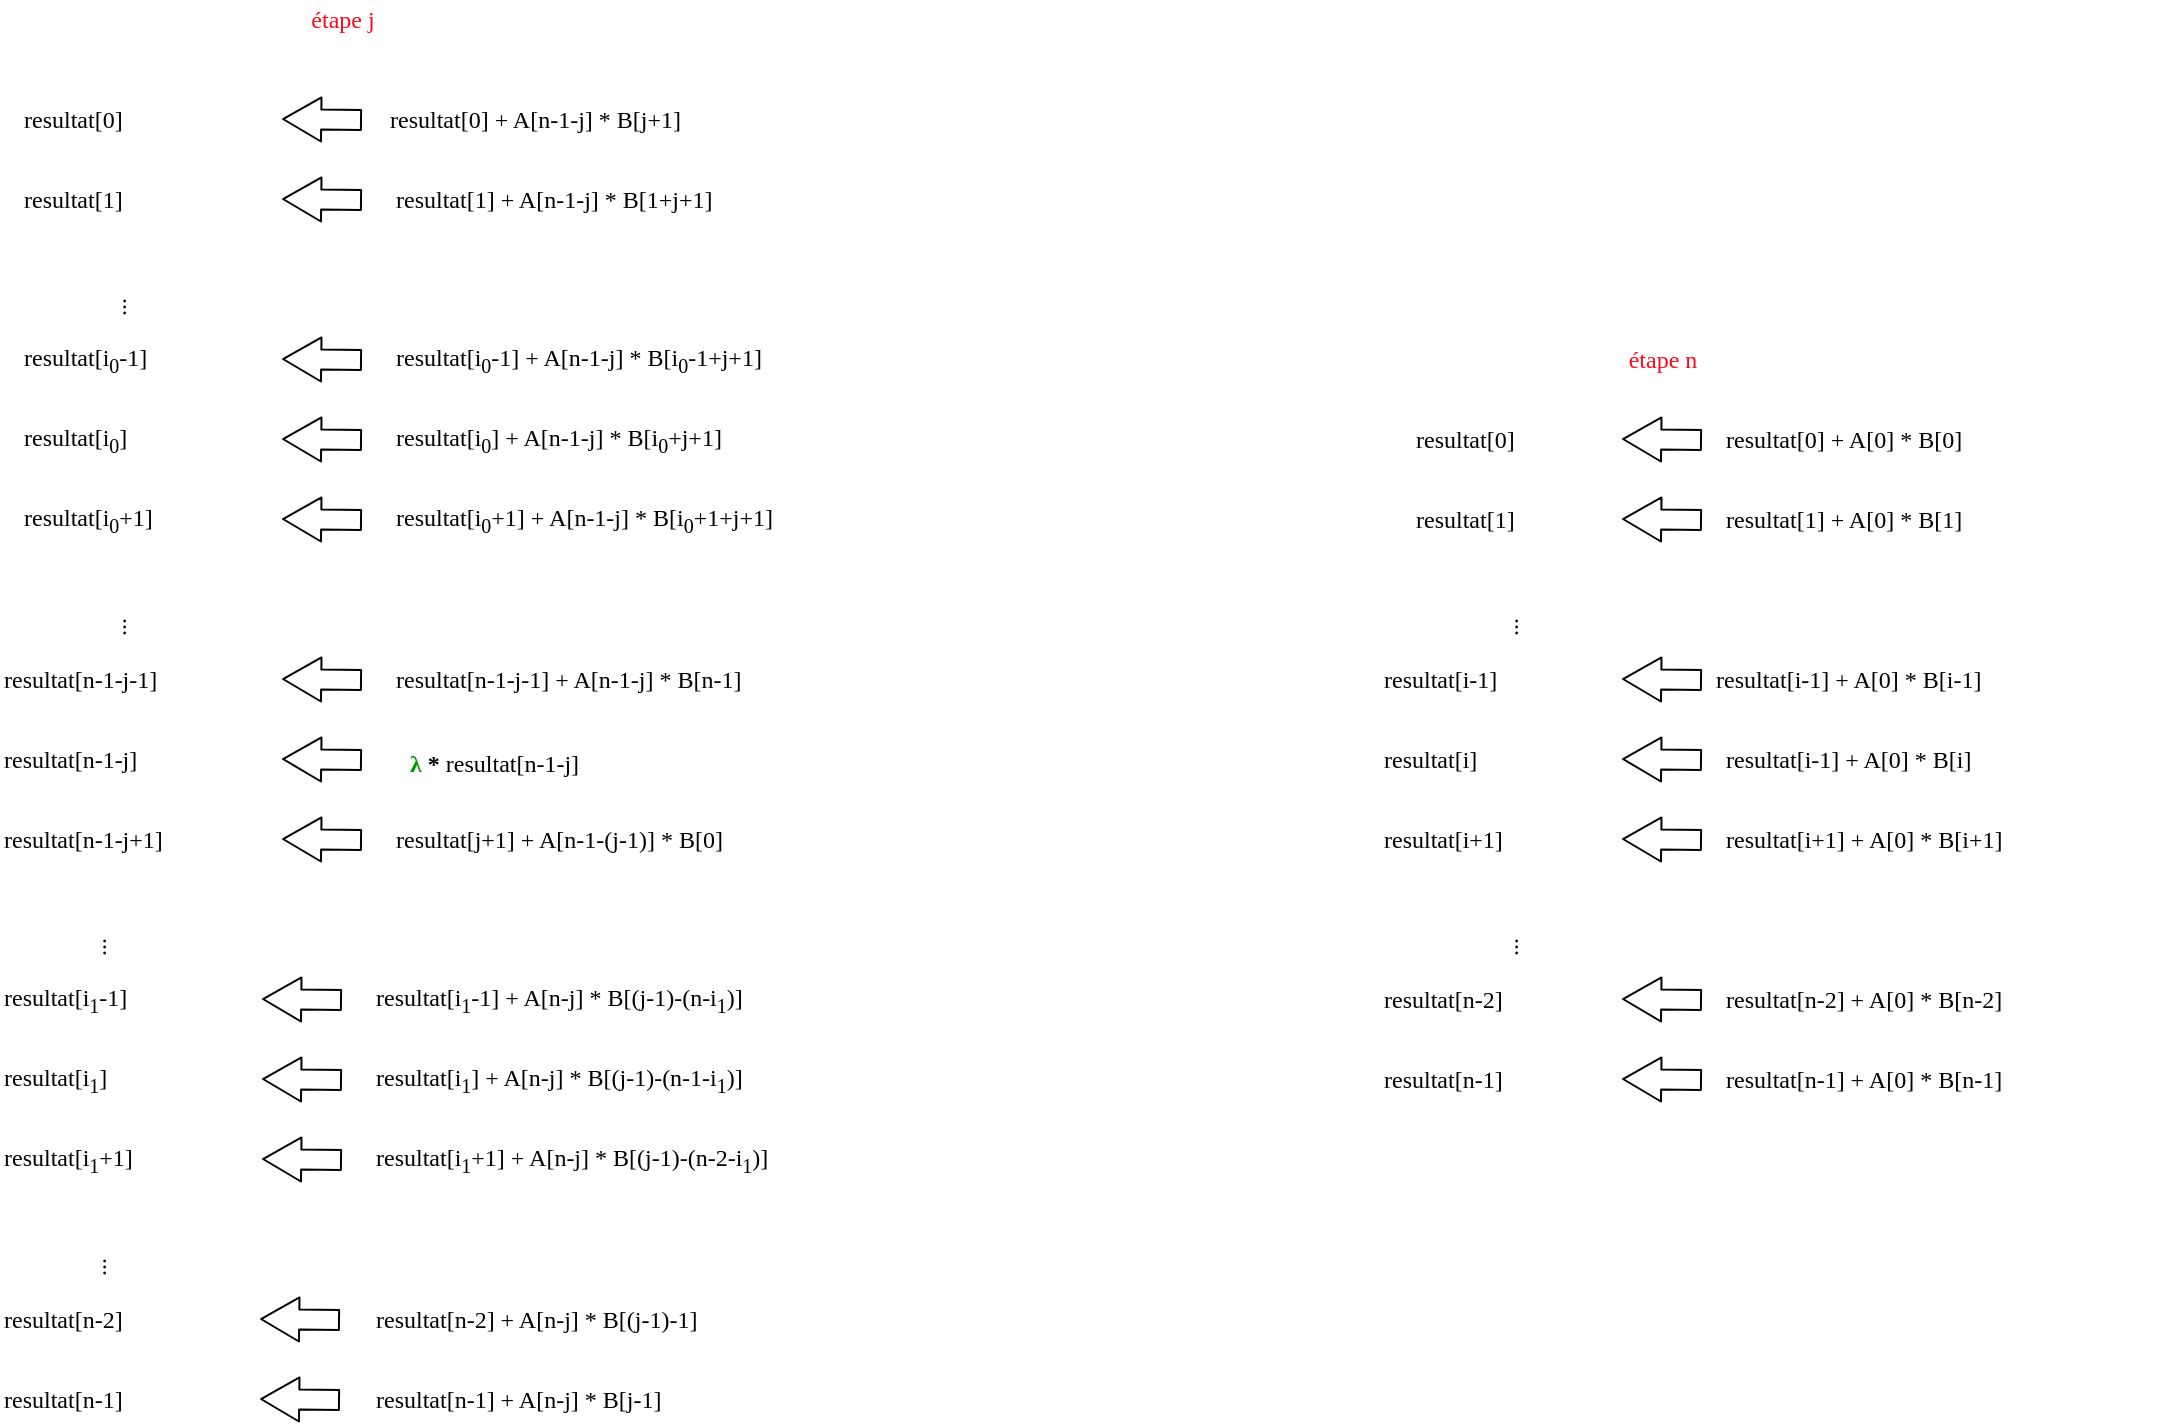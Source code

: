 <mxfile version="14.4.9" type="device"><diagram id="hc7yvuB5ABCbe1OkdM8J" name="Page-1"><mxGraphModel dx="1422" dy="791" grid="1" gridSize="10" guides="1" tooltips="1" connect="1" arrows="1" fold="1" page="1" pageScale="1" pageWidth="1654" pageHeight="2336" math="0" shadow="0"><root><mxCell id="0"/><mxCell id="1" parent="0"/><mxCell id="9faWrU-ewM1hJv3Kp9tQ-1" value="&lt;font face=&quot;Lucida Console&quot;&gt;resultat[1]&lt;/font&gt;" style="text;html=1;align=left;verticalAlign=middle;resizable=0;points=[];autosize=1;" vertex="1" parent="1"><mxGeometry x="800" y="350" width="100" height="20" as="geometry"/></mxCell><mxCell id="9faWrU-ewM1hJv3Kp9tQ-2" value="" style="shape=flexArrow;endArrow=classic;html=1;endWidth=11;endSize=6.04;align=left;" edge="1" parent="1"><mxGeometry width="50" height="50" relative="1" as="geometry"><mxPoint x="971" y="360" as="sourcePoint"/><mxPoint x="931" y="359.5" as="targetPoint"/></mxGeometry></mxCell><mxCell id="9faWrU-ewM1hJv3Kp9tQ-3" value="&lt;font face=&quot;Lucida Console&quot;&gt;resultat[i&lt;sub&gt;0&lt;/sub&gt;-1]&lt;/font&gt;" style="text;html=1;align=left;verticalAlign=middle;resizable=0;points=[];autosize=1;" vertex="1" parent="1"><mxGeometry x="800" y="430" width="120" height="20" as="geometry"/></mxCell><mxCell id="9faWrU-ewM1hJv3Kp9tQ-4" value="" style="shape=flexArrow;endArrow=classic;html=1;endWidth=11;endSize=6.04;align=left;" edge="1" parent="1"><mxGeometry width="50" height="50" relative="1" as="geometry"><mxPoint x="971" y="440" as="sourcePoint"/><mxPoint x="931" y="439.5" as="targetPoint"/></mxGeometry></mxCell><mxCell id="9faWrU-ewM1hJv3Kp9tQ-5" value="&lt;font face=&quot;Lucida Console&quot;&gt;...&lt;/font&gt;" style="text;html=1;align=left;verticalAlign=top;resizable=0;points=[];autosize=1;horizontal=0;spacing=2;labelPosition=center;verticalLabelPosition=middle;" vertex="1" parent="1"><mxGeometry x="835" y="390" width="30" height="30" as="geometry"/></mxCell><mxCell id="9faWrU-ewM1hJv3Kp9tQ-6" value="&lt;font face=&quot;Lucida Console&quot;&gt;resultat[i&lt;sub&gt;0&lt;/sub&gt;]&lt;/font&gt;" style="text;html=1;align=left;verticalAlign=middle;resizable=0;points=[];autosize=1;" vertex="1" parent="1"><mxGeometry x="800" y="470" width="100" height="20" as="geometry"/></mxCell><mxCell id="9faWrU-ewM1hJv3Kp9tQ-7" value="" style="shape=flexArrow;endArrow=classic;html=1;endWidth=11;endSize=6.04;align=left;" edge="1" parent="1"><mxGeometry width="50" height="50" relative="1" as="geometry"><mxPoint x="971" y="480" as="sourcePoint"/><mxPoint x="931" y="479.5" as="targetPoint"/></mxGeometry></mxCell><mxCell id="9faWrU-ewM1hJv3Kp9tQ-8" value="&lt;font face=&quot;Lucida Console&quot;&gt;resultat[i&lt;sub&gt;0&lt;/sub&gt;+1]&lt;/font&gt;" style="text;html=1;align=left;verticalAlign=middle;resizable=0;points=[];autosize=1;" vertex="1" parent="1"><mxGeometry x="800" y="510" width="120" height="20" as="geometry"/></mxCell><mxCell id="9faWrU-ewM1hJv3Kp9tQ-9" value="" style="shape=flexArrow;endArrow=classic;html=1;endWidth=11;endSize=6.04;align=left;" edge="1" parent="1"><mxGeometry width="50" height="50" relative="1" as="geometry"><mxPoint x="971" y="520" as="sourcePoint"/><mxPoint x="931" y="519.5" as="targetPoint"/></mxGeometry></mxCell><mxCell id="9faWrU-ewM1hJv3Kp9tQ-10" value="&lt;font face=&quot;Lucida Console&quot;&gt;resultat[n-2]&lt;/font&gt;" style="text;html=1;align=left;verticalAlign=middle;resizable=0;points=[];autosize=1;" vertex="1" parent="1"><mxGeometry x="790" y="910" width="110" height="20" as="geometry"/></mxCell><mxCell id="9faWrU-ewM1hJv3Kp9tQ-11" value="" style="shape=flexArrow;endArrow=classic;html=1;endWidth=11;endSize=6.04;align=left;" edge="1" parent="1"><mxGeometry width="50" height="50" relative="1" as="geometry"><mxPoint x="960" y="920" as="sourcePoint"/><mxPoint x="920" y="919.5" as="targetPoint"/></mxGeometry></mxCell><mxCell id="9faWrU-ewM1hJv3Kp9tQ-12" value="&lt;font face=&quot;Lucida Console&quot;&gt;...&lt;/font&gt;" style="text;html=1;align=left;verticalAlign=top;resizable=0;points=[];autosize=1;horizontal=0;spacing=2;labelPosition=center;verticalLabelPosition=middle;" vertex="1" parent="1"><mxGeometry x="835" y="550" width="30" height="30" as="geometry"/></mxCell><mxCell id="9faWrU-ewM1hJv3Kp9tQ-13" value="&lt;font face=&quot;Lucida Console&quot;&gt;resultat[n-1]&lt;/font&gt;" style="text;html=1;align=left;verticalAlign=middle;resizable=0;points=[];autosize=1;" vertex="1" parent="1"><mxGeometry x="790" y="950" width="110" height="20" as="geometry"/></mxCell><mxCell id="9faWrU-ewM1hJv3Kp9tQ-14" value="" style="shape=flexArrow;endArrow=classic;html=1;endWidth=11;endSize=6.04;align=left;" edge="1" parent="1"><mxGeometry width="50" height="50" relative="1" as="geometry"><mxPoint x="960" y="960" as="sourcePoint"/><mxPoint x="920" y="959.5" as="targetPoint"/></mxGeometry></mxCell><mxCell id="9faWrU-ewM1hJv3Kp9tQ-15" value="&lt;font face=&quot;Lucida Console&quot;&gt;resultat[0]&lt;/font&gt;" style="text;html=1;align=left;verticalAlign=middle;resizable=0;points=[];autosize=1;" vertex="1" parent="1"><mxGeometry x="800" y="310" width="100" height="20" as="geometry"/></mxCell><mxCell id="9faWrU-ewM1hJv3Kp9tQ-16" value="" style="shape=flexArrow;endArrow=classic;html=1;endWidth=11;endSize=6.04;align=left;" edge="1" parent="1"><mxGeometry width="50" height="50" relative="1" as="geometry"><mxPoint x="971" y="320" as="sourcePoint"/><mxPoint x="931" y="319.5" as="targetPoint"/></mxGeometry></mxCell><mxCell id="9faWrU-ewM1hJv3Kp9tQ-17" value="&lt;font face=&quot;Lucida Console&quot;&gt;resultat[1] + A[n-1-j] * B[1+j+1]&lt;/font&gt;" style="text;html=1;align=left;verticalAlign=middle;resizable=0;points=[];autosize=1;" vertex="1" parent="1"><mxGeometry x="986" y="350" width="250" height="20" as="geometry"/></mxCell><mxCell id="9faWrU-ewM1hJv3Kp9tQ-18" value="&lt;font face=&quot;Lucida Console&quot;&gt;resultat[i&lt;sub&gt;0&lt;/sub&gt;-1] + A[n-1-j] * B[i&lt;sub&gt;0&lt;/sub&gt;-1+j+1]&lt;br&gt;&lt;/font&gt;" style="text;html=1;align=left;verticalAlign=middle;resizable=0;points=[];autosize=1;" vertex="1" parent="1"><mxGeometry x="986" y="430" width="300" height="20" as="geometry"/></mxCell><mxCell id="9faWrU-ewM1hJv3Kp9tQ-19" value="&lt;font face=&quot;Lucida Console&quot;&gt;resultat[i&lt;sub&gt;0&lt;/sub&gt;] + A[n-1-j] * B[i&lt;sub&gt;0&lt;/sub&gt;+j+1]&lt;br&gt;&lt;/font&gt;" style="text;html=1;align=left;verticalAlign=middle;resizable=0;points=[];autosize=1;" vertex="1" parent="1"><mxGeometry x="986" y="470" width="270" height="20" as="geometry"/></mxCell><mxCell id="9faWrU-ewM1hJv3Kp9tQ-20" value="&lt;font face=&quot;Lucida Console&quot;&gt;resultat[i&lt;sub&gt;0&lt;/sub&gt;+1] + A[n-1-j] * B[i&lt;sub&gt;0&lt;/sub&gt;+1+j+1]&lt;br&gt;&lt;/font&gt;" style="text;html=1;align=left;verticalAlign=middle;resizable=0;points=[];autosize=1;" vertex="1" parent="1"><mxGeometry x="986" y="510" width="300" height="20" as="geometry"/></mxCell><mxCell id="9faWrU-ewM1hJv3Kp9tQ-21" value="&lt;font face=&quot;Lucida Console&quot;&gt;resultat[n-1] + A[n-j] * B[j-1]&lt;br&gt;&lt;/font&gt;" style="text;html=1;align=left;verticalAlign=middle;resizable=0;points=[];autosize=1;" vertex="1" parent="1"><mxGeometry x="976" y="950" width="240" height="20" as="geometry"/></mxCell><mxCell id="9faWrU-ewM1hJv3Kp9tQ-22" value="&lt;font face=&quot;Lucida Console&quot;&gt;resultat[0] + A[n-1-j] * B[j+1]&lt;br&gt;&lt;/font&gt;" style="text;html=1;align=left;verticalAlign=middle;resizable=0;points=[];autosize=1;" vertex="1" parent="1"><mxGeometry x="983" y="310" width="240" height="20" as="geometry"/></mxCell><mxCell id="9faWrU-ewM1hJv3Kp9tQ-23" value="&lt;font face=&quot;Lucida Console&quot;&gt;resultat[n-1-j-1]&lt;/font&gt;" style="text;html=1;align=left;verticalAlign=middle;resizable=0;points=[];autosize=1;" vertex="1" parent="1"><mxGeometry x="790" y="590" width="140" height="20" as="geometry"/></mxCell><mxCell id="9faWrU-ewM1hJv3Kp9tQ-24" value="" style="shape=flexArrow;endArrow=classic;html=1;endWidth=11;endSize=6.04;align=left;" edge="1" parent="1"><mxGeometry width="50" height="50" relative="1" as="geometry"><mxPoint x="971" y="600" as="sourcePoint"/><mxPoint x="931" y="599.5" as="targetPoint"/></mxGeometry></mxCell><mxCell id="9faWrU-ewM1hJv3Kp9tQ-25" value="&lt;font face=&quot;Lucida Console&quot;&gt;resultat[n-1-j]&lt;/font&gt;" style="text;html=1;align=left;verticalAlign=middle;resizable=0;points=[];autosize=1;" vertex="1" parent="1"><mxGeometry x="790" y="630" width="120" height="20" as="geometry"/></mxCell><mxCell id="9faWrU-ewM1hJv3Kp9tQ-26" value="" style="shape=flexArrow;endArrow=classic;html=1;endWidth=11;endSize=6.04;align=left;" edge="1" parent="1"><mxGeometry width="50" height="50" relative="1" as="geometry"><mxPoint x="971" y="640" as="sourcePoint"/><mxPoint x="931" y="639.5" as="targetPoint"/></mxGeometry></mxCell><mxCell id="9faWrU-ewM1hJv3Kp9tQ-27" value="&lt;font face=&quot;Lucida Console&quot;&gt;resultat[n-1-j+1]&lt;/font&gt;" style="text;html=1;align=left;verticalAlign=middle;resizable=0;points=[];autosize=1;" vertex="1" parent="1"><mxGeometry x="790" y="670" width="140" height="20" as="geometry"/></mxCell><mxCell id="9faWrU-ewM1hJv3Kp9tQ-28" value="" style="shape=flexArrow;endArrow=classic;html=1;endWidth=11;endSize=6.04;align=left;" edge="1" parent="1"><mxGeometry width="50" height="50" relative="1" as="geometry"><mxPoint x="971" y="680" as="sourcePoint"/><mxPoint x="931" y="679.5" as="targetPoint"/></mxGeometry></mxCell><mxCell id="9faWrU-ewM1hJv3Kp9tQ-29" value="&lt;font face=&quot;Lucida Console&quot;&gt;...&lt;/font&gt;" style="text;html=1;align=left;verticalAlign=top;resizable=0;points=[];autosize=1;horizontal=0;spacing=2;labelPosition=center;verticalLabelPosition=middle;" vertex="1" parent="1"><mxGeometry x="825" y="870" width="30" height="30" as="geometry"/></mxCell><mxCell id="9faWrU-ewM1hJv3Kp9tQ-30" value="&lt;font face=&quot;Lucida Console&quot;&gt;resultat[n-1-j-1] + A[n-1-j] * B[n-1]&lt;br&gt;&lt;/font&gt;" style="text;html=1;align=left;verticalAlign=middle;resizable=0;points=[];autosize=1;" vertex="1" parent="1"><mxGeometry x="986" y="590" width="280" height="20" as="geometry"/></mxCell><mxCell id="9faWrU-ewM1hJv3Kp9tQ-31" value="&lt;font face=&quot;Lucida Console&quot;&gt;resultat[j+1] + A[n-1-(j-1)] * B[0]&lt;br&gt;&lt;/font&gt;" style="text;html=1;align=left;verticalAlign=middle;resizable=0;points=[];autosize=1;" vertex="1" parent="1"><mxGeometry x="986" y="670" width="270" height="20" as="geometry"/></mxCell><mxCell id="9faWrU-ewM1hJv3Kp9tQ-32" value="&lt;font style=&quot;font-size: 16px&quot; face=&quot;Lucida Console&quot; color=&quot;#009900&quot;&gt;&lt;b&gt;&lt;font style=&quot;font-size: 12px&quot;&gt;&lt;span&gt;λ &lt;font style=&quot;font-size: 12px&quot; color=&quot;#000000&quot;&gt;*&lt;/font&gt; &lt;/span&gt;&lt;/font&gt;&lt;/b&gt;&lt;/font&gt;&lt;font face=&quot;Lucida Console&quot;&gt;resultat[n-1-j]&lt;/font&gt;" style="text;html=1;align=left;verticalAlign=middle;resizable=0;points=[];autosize=1;" vertex="1" parent="1"><mxGeometry x="993" y="630" width="150" height="20" as="geometry"/></mxCell><mxCell id="9faWrU-ewM1hJv3Kp9tQ-33" value="&lt;font face=&quot;Lucida Console&quot;&gt;resultat[n-2] + A[n-j] * B[(j-1)-1]&lt;br&gt;&lt;/font&gt;" style="text;html=1;align=left;verticalAlign=middle;resizable=0;points=[];autosize=1;" vertex="1" parent="1"><mxGeometry x="976" y="910" width="270" height="20" as="geometry"/></mxCell><mxCell id="9faWrU-ewM1hJv3Kp9tQ-34" value="&lt;font face=&quot;Lucida Console&quot;&gt;resultat[i&lt;sub&gt;1&lt;/sub&gt;-1]&lt;/font&gt;" style="text;html=1;align=left;verticalAlign=middle;resizable=0;points=[];autosize=1;" vertex="1" parent="1"><mxGeometry x="790" y="750" width="120" height="20" as="geometry"/></mxCell><mxCell id="9faWrU-ewM1hJv3Kp9tQ-35" value="" style="shape=flexArrow;endArrow=classic;html=1;endWidth=11;endSize=6.04;align=left;" edge="1" parent="1"><mxGeometry width="50" height="50" relative="1" as="geometry"><mxPoint x="961" y="760" as="sourcePoint"/><mxPoint x="921" y="759.5" as="targetPoint"/></mxGeometry></mxCell><mxCell id="9faWrU-ewM1hJv3Kp9tQ-36" value="&lt;font face=&quot;Lucida Console&quot;&gt;...&lt;/font&gt;" style="text;html=1;align=left;verticalAlign=top;resizable=0;points=[];autosize=1;horizontal=0;spacing=2;labelPosition=center;verticalLabelPosition=middle;" vertex="1" parent="1"><mxGeometry x="825" y="710" width="30" height="30" as="geometry"/></mxCell><mxCell id="9faWrU-ewM1hJv3Kp9tQ-37" value="&lt;font face=&quot;Lucida Console&quot;&gt;resultat[i&lt;sub&gt;1&lt;/sub&gt;]&lt;/font&gt;" style="text;html=1;align=left;verticalAlign=middle;resizable=0;points=[];autosize=1;" vertex="1" parent="1"><mxGeometry x="790" y="790" width="100" height="20" as="geometry"/></mxCell><mxCell id="9faWrU-ewM1hJv3Kp9tQ-38" value="" style="shape=flexArrow;endArrow=classic;html=1;endWidth=11;endSize=6.04;align=left;" edge="1" parent="1"><mxGeometry width="50" height="50" relative="1" as="geometry"><mxPoint x="961" y="800" as="sourcePoint"/><mxPoint x="921" y="799.5" as="targetPoint"/></mxGeometry></mxCell><mxCell id="9faWrU-ewM1hJv3Kp9tQ-39" value="&lt;font face=&quot;Lucida Console&quot;&gt;resultat[i&lt;sub&gt;1&lt;/sub&gt;+1]&lt;/font&gt;" style="text;html=1;align=left;verticalAlign=middle;resizable=0;points=[];autosize=1;" vertex="1" parent="1"><mxGeometry x="790" y="830" width="120" height="20" as="geometry"/></mxCell><mxCell id="9faWrU-ewM1hJv3Kp9tQ-40" value="" style="shape=flexArrow;endArrow=classic;html=1;endWidth=11;endSize=6.04;align=left;" edge="1" parent="1"><mxGeometry width="50" height="50" relative="1" as="geometry"><mxPoint x="961" y="840" as="sourcePoint"/><mxPoint x="921" y="839.5" as="targetPoint"/></mxGeometry></mxCell><mxCell id="9faWrU-ewM1hJv3Kp9tQ-41" value="&lt;font face=&quot;Lucida Console&quot;&gt;resultat[i&lt;sub&gt;1&lt;/sub&gt;-1] + A[n-j] * B[&lt;/font&gt;&lt;font face=&quot;Lucida Console&quot;&gt;&lt;font face=&quot;Lucida Console&quot;&gt;(j-1)-(n-i&lt;sub&gt;1&lt;/sub&gt;)&lt;/font&gt;]&lt;br&gt;&lt;/font&gt;" style="text;html=1;align=left;verticalAlign=middle;resizable=0;points=[];autosize=1;" vertex="1" parent="1"><mxGeometry x="976" y="750" width="310" height="20" as="geometry"/></mxCell><mxCell id="9faWrU-ewM1hJv3Kp9tQ-42" value="&lt;font face=&quot;Lucida Console&quot;&gt;resultat[i&lt;sub&gt;1&lt;/sub&gt;] + A[n-j] * B[(j-1)-(n-1-i&lt;sub&gt;1&lt;/sub&gt;)]&lt;br&gt;&lt;/font&gt;" style="text;html=1;align=left;verticalAlign=middle;resizable=0;points=[];autosize=1;" vertex="1" parent="1"><mxGeometry x="976" y="790" width="310" height="20" as="geometry"/></mxCell><mxCell id="9faWrU-ewM1hJv3Kp9tQ-43" value="&lt;font face=&quot;Lucida Console&quot;&gt;resultat[i&lt;sub&gt;1&lt;/sub&gt;+1] + A[n-j] * B[&lt;/font&gt;&lt;font face=&quot;Lucida Console&quot;&gt;&lt;font face=&quot;Lucida Console&quot;&gt;(j-1)-(n-2-i&lt;sub&gt;1&lt;/sub&gt;)&lt;/font&gt;]&lt;br&gt;&lt;/font&gt;" style="text;html=1;align=left;verticalAlign=middle;resizable=0;points=[];autosize=1;" vertex="1" parent="1"><mxGeometry x="976" y="830" width="320" height="20" as="geometry"/></mxCell><mxCell id="9faWrU-ewM1hJv3Kp9tQ-44" value="&lt;font face=&quot;Lucida Console&quot; color=&quot;#FF071C&quot;&gt;étape j&lt;/font&gt;" style="text;html=1;align=center;verticalAlign=middle;resizable=0;points=[];autosize=1;" vertex="1" parent="1"><mxGeometry x="926" y="260" width="70" height="20" as="geometry"/></mxCell><mxCell id="9faWrU-ewM1hJv3Kp9tQ-45" value="&lt;font face=&quot;Lucida Console&quot;&gt;resultat[1]&lt;/font&gt;" style="text;html=1;align=left;verticalAlign=middle;resizable=0;points=[];autosize=1;" vertex="1" parent="1"><mxGeometry x="1496" y="510" width="100" height="20" as="geometry"/></mxCell><mxCell id="9faWrU-ewM1hJv3Kp9tQ-46" value="" style="shape=flexArrow;endArrow=classic;html=1;endWidth=11;endSize=6.04;align=left;" edge="1" parent="1"><mxGeometry width="50" height="50" relative="1" as="geometry"><mxPoint x="1641" y="520" as="sourcePoint"/><mxPoint x="1601" y="519.5" as="targetPoint"/></mxGeometry></mxCell><mxCell id="9faWrU-ewM1hJv3Kp9tQ-47" value="&lt;font face=&quot;Lucida Console&quot;&gt;resultat[i-1]&lt;/font&gt;" style="text;html=1;align=left;verticalAlign=middle;resizable=0;points=[];autosize=1;" vertex="1" parent="1"><mxGeometry x="1480" y="590" width="110" height="20" as="geometry"/></mxCell><mxCell id="9faWrU-ewM1hJv3Kp9tQ-48" value="" style="shape=flexArrow;endArrow=classic;html=1;endWidth=11;endSize=6.04;align=left;" edge="1" parent="1"><mxGeometry width="50" height="50" relative="1" as="geometry"><mxPoint x="1641" y="600" as="sourcePoint"/><mxPoint x="1601" y="599.5" as="targetPoint"/></mxGeometry></mxCell><mxCell id="9faWrU-ewM1hJv3Kp9tQ-49" value="&lt;font face=&quot;Lucida Console&quot;&gt;...&lt;/font&gt;" style="text;html=1;align=left;verticalAlign=top;resizable=0;points=[];autosize=1;horizontal=0;spacing=2;labelPosition=center;verticalLabelPosition=middle;" vertex="1" parent="1"><mxGeometry x="1531" y="550" width="30" height="30" as="geometry"/></mxCell><mxCell id="9faWrU-ewM1hJv3Kp9tQ-50" value="&lt;font face=&quot;Lucida Console&quot;&gt;resultat[i]&lt;/font&gt;" style="text;html=1;align=left;verticalAlign=middle;resizable=0;points=[];autosize=1;" vertex="1" parent="1"><mxGeometry x="1480" y="630" width="100" height="20" as="geometry"/></mxCell><mxCell id="9faWrU-ewM1hJv3Kp9tQ-51" value="" style="shape=flexArrow;endArrow=classic;html=1;endWidth=11;endSize=6.04;align=left;" edge="1" parent="1"><mxGeometry width="50" height="50" relative="1" as="geometry"><mxPoint x="1641" y="640" as="sourcePoint"/><mxPoint x="1601" y="639.5" as="targetPoint"/></mxGeometry></mxCell><mxCell id="9faWrU-ewM1hJv3Kp9tQ-52" value="&lt;font face=&quot;Lucida Console&quot;&gt;resultat[i+1]&lt;/font&gt;" style="text;html=1;align=left;verticalAlign=middle;resizable=0;points=[];autosize=1;" vertex="1" parent="1"><mxGeometry x="1480" y="670" width="110" height="20" as="geometry"/></mxCell><mxCell id="9faWrU-ewM1hJv3Kp9tQ-53" value="" style="shape=flexArrow;endArrow=classic;html=1;endWidth=11;endSize=6.04;align=left;" edge="1" parent="1"><mxGeometry width="50" height="50" relative="1" as="geometry"><mxPoint x="1641" y="680" as="sourcePoint"/><mxPoint x="1601" y="679.5" as="targetPoint"/></mxGeometry></mxCell><mxCell id="9faWrU-ewM1hJv3Kp9tQ-54" value="&lt;font face=&quot;Lucida Console&quot;&gt;resultat[n-2]&lt;/font&gt;" style="text;html=1;align=left;verticalAlign=middle;resizable=0;points=[];autosize=1;" vertex="1" parent="1"><mxGeometry x="1480" y="750" width="110" height="20" as="geometry"/></mxCell><mxCell id="9faWrU-ewM1hJv3Kp9tQ-55" value="" style="shape=flexArrow;endArrow=classic;html=1;endWidth=11;endSize=6.04;align=left;" edge="1" parent="1"><mxGeometry width="50" height="50" relative="1" as="geometry"><mxPoint x="1641" y="760" as="sourcePoint"/><mxPoint x="1601" y="759.5" as="targetPoint"/></mxGeometry></mxCell><mxCell id="9faWrU-ewM1hJv3Kp9tQ-56" value="&lt;font face=&quot;Lucida Console&quot;&gt;...&lt;/font&gt;" style="text;html=1;align=left;verticalAlign=top;resizable=0;points=[];autosize=1;horizontal=0;spacing=2;labelPosition=center;verticalLabelPosition=middle;" vertex="1" parent="1"><mxGeometry x="1531" y="710" width="30" height="30" as="geometry"/></mxCell><mxCell id="9faWrU-ewM1hJv3Kp9tQ-57" value="&lt;font face=&quot;Lucida Console&quot;&gt;resultat[n-1]&lt;/font&gt;" style="text;html=1;align=left;verticalAlign=middle;resizable=0;points=[];autosize=1;" vertex="1" parent="1"><mxGeometry x="1480" y="790" width="110" height="20" as="geometry"/></mxCell><mxCell id="9faWrU-ewM1hJv3Kp9tQ-58" value="" style="shape=flexArrow;endArrow=classic;html=1;endWidth=11;endSize=6.04;align=left;" edge="1" parent="1"><mxGeometry width="50" height="50" relative="1" as="geometry"><mxPoint x="1641" y="800" as="sourcePoint"/><mxPoint x="1601" y="799.5" as="targetPoint"/></mxGeometry></mxCell><mxCell id="9faWrU-ewM1hJv3Kp9tQ-59" value="&lt;font face=&quot;Lucida Console&quot;&gt;resultat[0]&lt;/font&gt;" style="text;html=1;align=left;verticalAlign=middle;resizable=0;points=[];autosize=1;" vertex="1" parent="1"><mxGeometry x="1496" y="470" width="100" height="20" as="geometry"/></mxCell><mxCell id="9faWrU-ewM1hJv3Kp9tQ-60" value="" style="shape=flexArrow;endArrow=classic;html=1;endWidth=11;endSize=6.04;align=left;" edge="1" parent="1"><mxGeometry width="50" height="50" relative="1" as="geometry"><mxPoint x="1641" y="480" as="sourcePoint"/><mxPoint x="1601" y="479.5" as="targetPoint"/></mxGeometry></mxCell><mxCell id="9faWrU-ewM1hJv3Kp9tQ-61" value="&lt;font face=&quot;Lucida Console&quot;&gt;resultat[1] + A[0] * B[1]&lt;/font&gt;" style="text;html=1;align=left;verticalAlign=middle;resizable=0;points=[];autosize=1;" vertex="1" parent="1"><mxGeometry x="1651" y="510" width="200" height="20" as="geometry"/></mxCell><mxCell id="9faWrU-ewM1hJv3Kp9tQ-62" value="&lt;font face=&quot;Lucida Console&quot;&gt;resultat[i-1] + A[0] * B[i-1]&lt;br&gt;&lt;/font&gt;" style="text;html=1;align=left;verticalAlign=middle;resizable=0;points=[];autosize=1;" vertex="1" parent="1"><mxGeometry x="1646" y="590" width="230" height="20" as="geometry"/></mxCell><mxCell id="9faWrU-ewM1hJv3Kp9tQ-63" value="&lt;font face=&quot;Lucida Console&quot;&gt;resultat[i-1] + A[0] * B[i]&lt;br&gt;&lt;/font&gt;" style="text;html=1;align=left;verticalAlign=middle;resizable=0;points=[];autosize=1;" vertex="1" parent="1"><mxGeometry x="1651" y="630" width="210" height="20" as="geometry"/></mxCell><mxCell id="9faWrU-ewM1hJv3Kp9tQ-64" value="&lt;font face=&quot;Lucida Console&quot;&gt;resultat[i+1] + A[0] * B[i+1]&lt;br&gt;&lt;/font&gt;" style="text;html=1;align=left;verticalAlign=middle;resizable=0;points=[];autosize=1;" vertex="1" parent="1"><mxGeometry x="1651" y="670" width="230" height="20" as="geometry"/></mxCell><mxCell id="9faWrU-ewM1hJv3Kp9tQ-65" value="&lt;font face=&quot;Lucida Console&quot;&gt;resultat[n-1] + A[0] * B[n-1]&lt;br&gt;&lt;/font&gt;" style="text;html=1;align=left;verticalAlign=middle;resizable=0;points=[];autosize=1;" vertex="1" parent="1"><mxGeometry x="1651" y="790" width="230" height="20" as="geometry"/></mxCell><mxCell id="9faWrU-ewM1hJv3Kp9tQ-66" value="&lt;font face=&quot;Lucida Console&quot;&gt;resultat[0] + A[0] * B[0]&lt;br&gt;&lt;/font&gt;" style="text;html=1;align=left;verticalAlign=middle;resizable=0;points=[];autosize=1;" vertex="1" parent="1"><mxGeometry x="1651" y="470" width="200" height="20" as="geometry"/></mxCell><mxCell id="9faWrU-ewM1hJv3Kp9tQ-67" value="&lt;font face=&quot;Lucida Console&quot; color=&quot;#FF071C&quot;&gt;étape n&lt;/font&gt;" style="text;html=1;align=center;verticalAlign=middle;resizable=0;points=[];autosize=1;" vertex="1" parent="1"><mxGeometry x="1586" y="430" width="70" height="20" as="geometry"/></mxCell><mxCell id="9faWrU-ewM1hJv3Kp9tQ-68" value="&lt;font face=&quot;Lucida Console&quot;&gt;resultat[n-2] + A[0] * B[n-2]&lt;br&gt;&lt;/font&gt;" style="text;html=1;align=left;verticalAlign=middle;resizable=0;points=[];autosize=1;" vertex="1" parent="1"><mxGeometry x="1651" y="750" width="230" height="20" as="geometry"/></mxCell></root></mxGraphModel></diagram></mxfile>